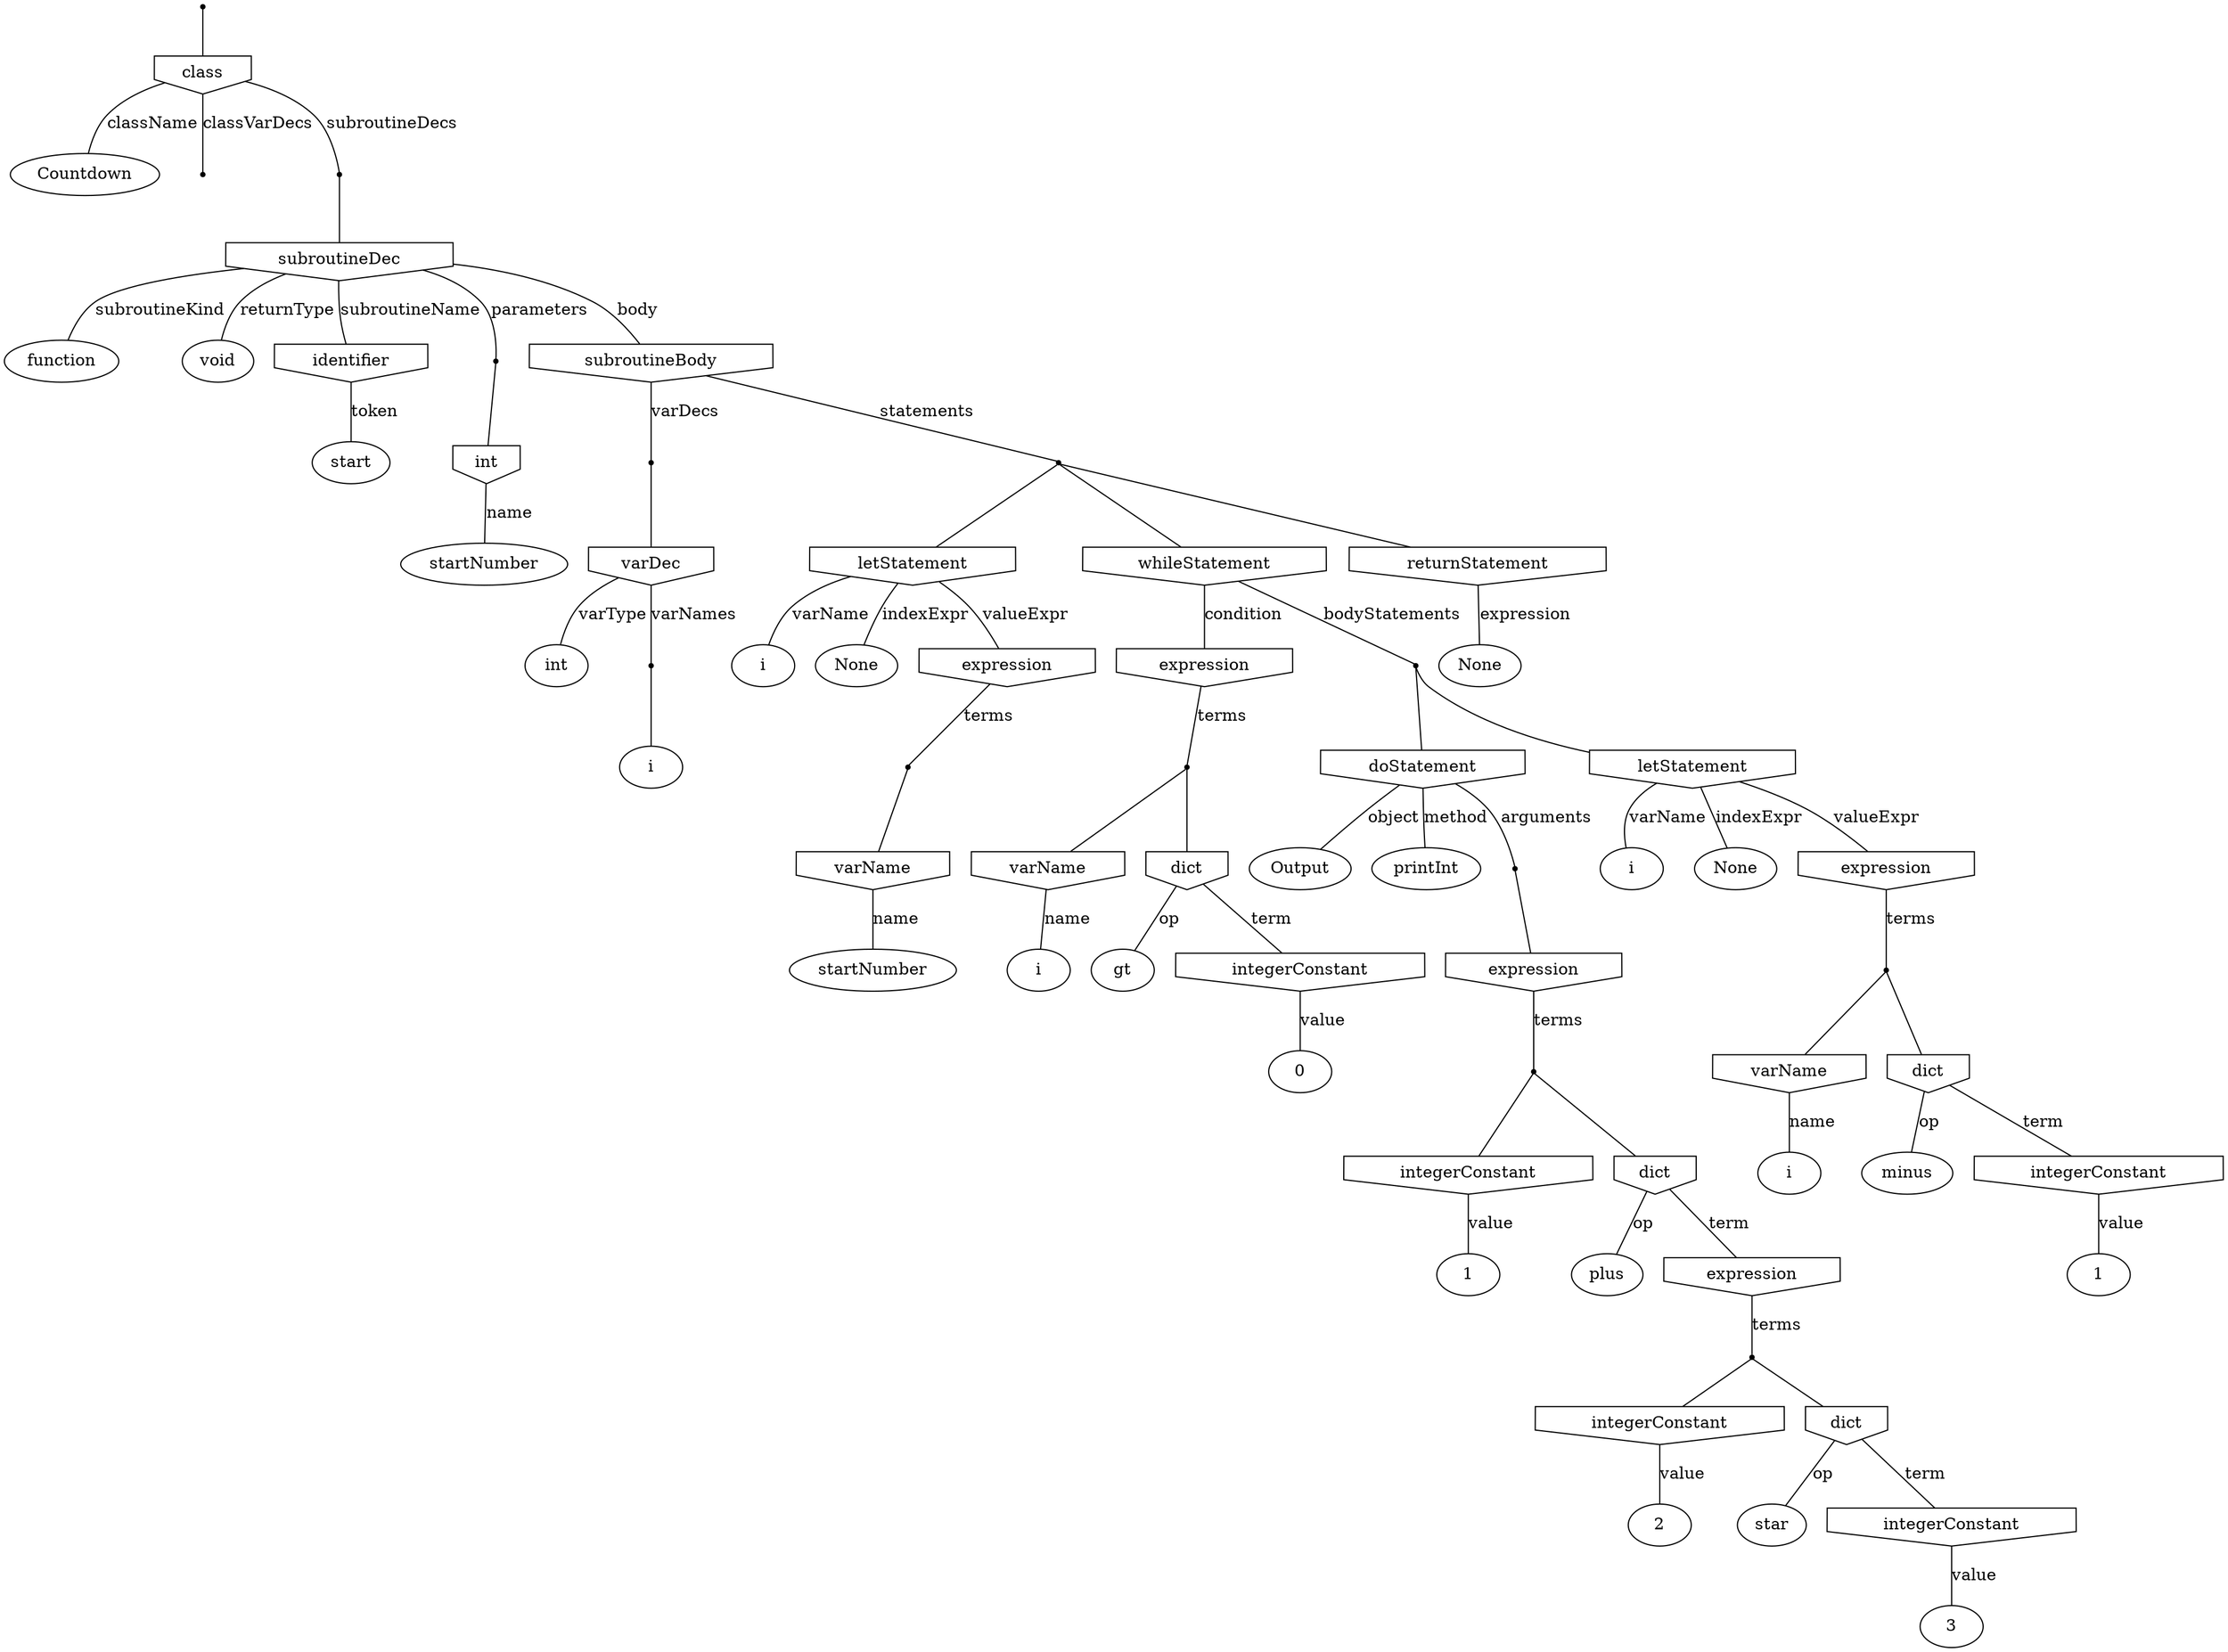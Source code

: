 
        graph mygraph {
        n0 [shape=point] ;
        
        n1 [shape="invhouse",label="class"];
        n0 -- n1 [label=""];
        
        n2 [label=Countdown];
        n1 -- n2[label="className"]
        
        n3 [shape="point",label=""];
        n1 -- n3 [label="classVarDecs"];
        
        n4 [shape="point",label=""];
        n1 -- n4 [label="subroutineDecs"];
        
        n5 [shape="invhouse",label="subroutineDec"];
        n4 -- n5 [label=""];
        
        n6 [label=function];
        n5 -- n6[label="subroutineKind"]
        
        n7 [label=void];
        n5 -- n7[label="returnType"]
        
        n8 [shape="invhouse",label="identifier"];
        n5 -- n8 [label="subroutineName"];
        
        n9 [label=start];
        n8 -- n9[label="token"]
        
        n10 [shape="point",label=""];
        n5 -- n10 [label="parameters"];
        
        n11 [shape="invhouse",label="int"];
        n10 -- n11 [label=""];
        
        n12 [label=startNumber];
        n11 -- n12[label="name"]
        
        n13 [shape="invhouse",label="subroutineBody"];
        n5 -- n13 [label="body"];
        
        n14 [shape="point",label=""];
        n13 -- n14 [label="varDecs"];
        
        n15 [shape="invhouse",label="varDec"];
        n14 -- n15 [label=""];
        
        n16 [label=int];
        n15 -- n16[label="varType"]
        
        n17 [shape="point",label=""];
        n15 -- n17 [label="varNames"];
        
        n18 [label=i];
        n17 -- n18[label=""]
        
        n19 [shape="point",label=""];
        n13 -- n19 [label="statements"];
        
        n20 [shape="invhouse",label="letStatement"];
        n19 -- n20 [label=""];
        
        n21 [label=i];
        n20 -- n21[label="varName"]
        
        n22 [label="None"];
        n20 -- n22[label="indexExpr"]
        
        n23 [shape="invhouse",label="expression"];
        n20 -- n23 [label="valueExpr"];
        
        n24 [shape="point",label=""];
        n23 -- n24 [label="terms"];
        
        n25 [shape="invhouse",label="varName"];
        n24 -- n25 [label=""];
        
        n26 [label=startNumber];
        n25 -- n26[label="name"]
        
        n27 [shape="invhouse",label="whileStatement"];
        n19 -- n27 [label=""];
        
        n28 [shape="invhouse",label="expression"];
        n27 -- n28 [label="condition"];
        
        n29 [shape="point",label=""];
        n28 -- n29 [label="terms"];
        
        n30 [shape="invhouse",label="varName"];
        n29 -- n30 [label=""];
        
        n31 [label=i];
        n30 -- n31[label="name"]
        
        n32 [shape="invhouse",label="dict"];
        n29 -- n32 [label=""];
        
        n33 [label=gt];
        n32 -- n33[label="op"]
        
        n34 [shape="invhouse",label="integerConstant"];
        n32 -- n34 [label="term"];
        
        n35 [label=0];
        n34 -- n35[label="value"]
        
        n36 [shape="point",label=""];
        n27 -- n36 [label="bodyStatements"];
        
        n37 [shape="invhouse",label="doStatement"];
        n36 -- n37 [label=""];
        
        n38 [label=Output];
        n37 -- n38[label="object"]
        
        n39 [label=printInt];
        n37 -- n39[label="method"]
        
        n40 [shape="point",label=""];
        n37 -- n40 [label="arguments"];
        
        n41 [shape="invhouse",label="expression"];
        n40 -- n41 [label=""];
        
        n42 [shape="point",label=""];
        n41 -- n42 [label="terms"];
        
        n43 [shape="invhouse",label="integerConstant"];
        n42 -- n43 [label=""];
        
        n44 [label=1];
        n43 -- n44[label="value"]
        
        n45 [shape="invhouse",label="dict"];
        n42 -- n45 [label=""];
        
        n46 [label=plus];
        n45 -- n46[label="op"]
        
        n47 [shape="invhouse",label="expression"];
        n45 -- n47 [label="term"];
        
        n48 [shape="point",label=""];
        n47 -- n48 [label="terms"];
        
        n49 [shape="invhouse",label="integerConstant"];
        n48 -- n49 [label=""];
        
        n50 [label=2];
        n49 -- n50[label="value"]
        
        n51 [shape="invhouse",label="dict"];
        n48 -- n51 [label=""];
        
        n52 [label=star];
        n51 -- n52[label="op"]
        
        n53 [shape="invhouse",label="integerConstant"];
        n51 -- n53 [label="term"];
        
        n54 [label=3];
        n53 -- n54[label="value"]
        
        n55 [shape="invhouse",label="letStatement"];
        n36 -- n55 [label=""];
        
        n56 [label=i];
        n55 -- n56[label="varName"]
        
        n57 [label="None"];
        n55 -- n57[label="indexExpr"]
        
        n58 [shape="invhouse",label="expression"];
        n55 -- n58 [label="valueExpr"];
        
        n59 [shape="point",label=""];
        n58 -- n59 [label="terms"];
        
        n60 [shape="invhouse",label="varName"];
        n59 -- n60 [label=""];
        
        n61 [label=i];
        n60 -- n61[label="name"]
        
        n62 [shape="invhouse",label="dict"];
        n59 -- n62 [label=""];
        
        n63 [label=minus];
        n62 -- n63[label="op"]
        
        n64 [shape="invhouse",label="integerConstant"];
        n62 -- n64 [label="term"];
        
        n65 [label=1];
        n64 -- n65[label="value"]
        
        n66 [shape="invhouse",label="returnStatement"];
        n19 -- n66 [label=""];
        
        n67 [label="None"];
        n66 -- n67[label="expression"]
        }
        